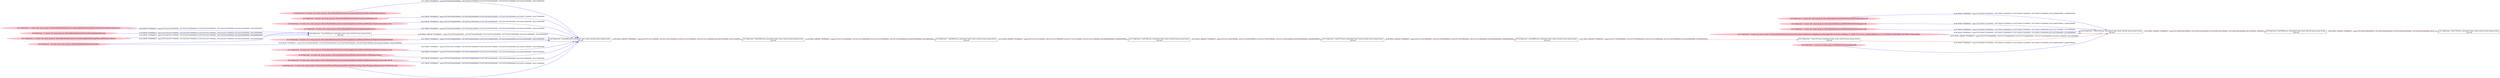 digraph  {
rankdir=LR
"0"[color=black,label="id:0 HopCount: 0 pid:5888 proc_starttime:0 cmd: owner uid:null owner group id:null,\n null null", shape=box,style=solid];
"1"[color=black,label="id:1 HopCount: 1 pid:1708 proc_starttime:0 cmd: owner uid:null owner group id:null,\n null null", shape=box,style=solid];
"0" -> "1" [id=29,__obj="PROC_CREATE"color=red,label="id:29 PROC_CREATE **NORMAL**  seqs:[1557238576422000000, 1557238576422000000] T:[1557238576422000000, 1557238576422000000] relT:[0, 0]",style=solid];
"27"[color=black,label="id:27 HopCount: -6 pid:396 proc_starttime:0 cmd: owner uid:null owner group id:null,\n null null", shape=box,style=solid];
"21"[color=black,label="id:21 HopCount: -5 pid:7472 proc_starttime:0 cmd: owner uid:null owner group id:null,\n null null", shape=box,style=solid];
"27" -> "21" [id=30,__obj="PROC_CREATE"color=red,label="id:30 PROC_CREATE **NORMAL**  seqs:[1557237721827000000, 1557237721827000000] T:[1557237721827000000, 1557237721827000000] relT:[854595000000, 854595000000]",style=solid];
"28"[color=pink,label="id:28 HopCount: -10 owner uid: owner group id: /Device/HarddiskVolume2/Users/admin/AppData/Local/Microsoft/Windows/Explorer ", shape=oval,style=filled];
"6"[color=black,label="id:6 HopCount: -9 pid:6960 proc_starttime:0 cmd: owner uid:null owner group id:null,\n null null", shape=box,style=solid];
"28" -> "6" [id=31,__obj="READ"color=blue,label="id:31 READ **NORMAL**  seqs:[1557236754261000000, 1557236754277000000] T:[1557236754261000000, 1557236754277000000] relT:[1822161000000, 1822145000000]",style=solid];
"2"[color=black,label="id:2 HopCount: -7 pid:8080 proc_starttime:0 cmd: owner uid:null owner group id:null,\n null null", shape=box,style=solid];
"2" -> "27" [id=32,__obj="PROC_CREATE"color=red,label="id:32 PROC_CREATE **NORMAL**  seqs:[1557237721517000000, 1557237721517000000] T:[1557237721517000000, 1557237721517000000] relT:[854905000000, 854905000000]",style=solid];
"3"[color=pink,label="id:3 HopCount: -10 owner uid: owner group id: /Device/HarddiskVolume2/Windows/System32/filemgmt.dll ", shape=oval,style=filled];
"3" -> "6" [id=33,__obj="READ"color=blue,label="id:33 READ **NORMAL**  seqs:[1557236754251000000, 1557236754252000000] T:[1557236754251000000, 1557236754252000000] relT:[1822171000000, 1822170000000]",style=solid];
"4"[color=black,label="id:4 HopCount: -8 pid:4092 proc_starttime:0 cmd: owner uid:null owner group id:null,\n null null", shape=box,style=solid];
"4" -> "2" [id=34,__obj="PROC_CREATE"color=red,label="id:34 PROC_CREATE **NORMAL**  seqs:[1557237721276000000, 1557237721276000000] T:[1557237721276000000, 1557237721276000000] relT:[855146000000, 855146000000]",style=solid];
"5"[color=pink,label="id:5 HopCount: -10 owner uid: owner group id: /Device/HarddiskVolume2/Users/admin/AppData/Local/Microsoft/Windows/Explorer/iconcache_16.db ", shape=oval,style=filled];
"5" -> "6" [id=35,__obj="READ"color=blue,label="id:35 READ **NORMAL**  seqs:[1557236754268000000, 1557236754279000000] T:[1557236754268000000, 1557236754279000000] relT:[1822154000000, 1822143000000]",style=solid];
"6" -> "4" [id=36,__obj="PROC_CREATE"color=red,label="id:36 PROC_CREATE **NORMAL**  seqs:[1557237721271000000, 1557237721271000000] T:[1557237721271000000, 1557237721271000000] relT:[855151000000, 855151000000]",style=solid];
"7"[color=pink,label="id:7 HopCount: -10 owner uid: owner group id: /Device/HarddiskVolume2/Users/admin/AppData/Local ", shape=oval,style=filled];
"7" -> "6" [id=37,__obj="READ"color=blue,label="id:37 READ **NORMAL**  seqs:[1557236754261000000, 1557236754261000000] T:[1557236754261000000, 1557236754261000000] relT:[1822161000000, 1822161000000]",style=solid];
"8"[color=black,label="id:8 HopCount: -10 pid:6056 proc_starttime:0 cmd: owner uid:null owner group id:null,\n null null", shape=box,style=solid];
"8" -> "6" [id=38,__obj="PROC_CREATE"color=red,label="id:38 PROC_CREATE **NORMAL**  seqs:[1557236754226000000, 1557236754226000000] T:[1557236754226000000, 1557236754226000000] relT:[1822196000000, 1822196000000]",style=solid];
"9"[color=pink,label="id:9 HopCount: -11 owner uid: owner group id: /Device/HarddiskVolume2/Users/admin/AppData/Roaming ", shape=oval,style=filled];
"9" -> "8" [id=39,__obj="READ"color=blue,label="id:39 READ **NORMAL**  seqs:[1557234335377000000, 1557234335377000000] T:[1557234335377000000, 1557234335377000000] relT:[4241045000000, 4241045000000]",style=solid];
"25"[color=pink,label="id:25 HopCount: -3 owner uid: owner group id: /Device/HarddiskVolume2/WINDOWS/SYSTEM32/kernelbase.dll ", shape=oval,style=filled];
"22"[color=black,label="id:22 HopCount: -2 pid:5180 proc_starttime:0 cmd: owner uid:null owner group id:null,\n null null", shape=box,style=solid];
"25" -> "22" [id=40,__obj="READ"color=blue,label="id:40 READ **NORMAL**  seqs:[1557238451742000000, 1557238451742000000] T:[1557238451742000000, 1557238451742000000] relT:[124680000000, 124680000000]",style=solid];
"10"[color=pink,label="id:10 HopCount: -10 owner uid: owner group id: /Device/HarddiskVolume2/Users/admin/AppData/Local/Microsoft/Windows/Explorer/IconCacheToDelete ", shape=oval,style=filled];
"10" -> "6" [id=41,__obj="READ"color=blue,label="id:41 READ **NORMAL**  seqs:[1557236754262000000, 1557236754262000000] T:[1557236754262000000, 1557236754262000000] relT:[1822160000000, 1822160000000]",style=solid];
"11"[color=pink,label="id:11 HopCount: -11 owner uid: owner group id: /Device/HarddiskVolume2/Users/admin/AppData/Roaming/Microsoft/Windows/Themes ", shape=oval,style=filled];
"11" -> "8" [id=42,__obj="READ"color=blue,label="id:42 READ **NORMAL**  seqs:[1557234335377000000, 1557234335378000000] T:[1557234335377000000, 1557234335378000000] relT:[4241045000000, 4241044000000]",style=solid];
"16"[color=pink,label="id:16 HopCount: -10 owner uid: owner group id: /Device/HarddiskVolume2/Users/admin ", shape=oval,style=filled];
"16" -> "8" [id=43,__obj="READ"color=blue,label="id:43 READ **NORMAL**  seqs:[1557234335377000000, 1557234335377000000] T:[1557234335377000000, 1557234335377000000] relT:[4241045000000, 4241045000000]",style=solid];
"12"[color=pink,label="id:12 HopCount: -3 owner uid: owner group id: /Device/HarddiskVolume2/WINDOWS/SYSTEM32/ploptin.dll ", shape=oval,style=filled];
"12" -> "22" [id=44,__obj="READ"color=blue,label="id:44 READ **NORMAL**  seqs:[1557238451741000000, 1557238451741000000] T:[1557238451741000000, 1557238451741000000] relT:[124681000000, 124681000000]",style=solid];
"13"[color=pink,label="id:13 HopCount: -10 owner uid: owner group id: /Device/HarddiskVolume2/Users/admin/AppData/Local/Microsoft/Windows/Explorer/iconcache_32.db ", shape=oval,style=filled];
"13" -> "6" [id=45,__obj="READ"color=blue,label="id:45 READ **NORMAL**  seqs:[1557236754271000000, 1557236754272000000] T:[1557236754271000000, 1557236754272000000] relT:[1822151000000, 1822150000000]",style=solid];
"14"[color=pink,label="id:14 HopCount: -11 owner uid: owner group id: /Device/HarddiskVolume2/Users/admin/AppData/Roaming/Microsoft/Windows/Themes/slideshow.ini ", shape=oval,style=filled];
"14" -> "8" [id=46,__obj="READ"color=blue,label="id:46 READ **NORMAL**  seqs:[1557234335378000000, 1557234335379000000] T:[1557234335379000000, 1557234335379000000] relT:[4241043000000, 4241043000000]",style=solid];
"15"[color=pink,label="id:15 HopCount: -3 owner uid: owner group id: /Device/HarddiskVolume2/WINDOWS/AppPatch/sysmain.sdb ", shape=oval,style=filled];
"15" -> "22" [id=47,__obj="READ"color=blue,label="id:47 READ **NORMAL**  seqs:[1557238451705000000, 1557238451706000000] T:[1557238451705000000, 1557238451706000000] relT:[124717000000, 124716000000]",style=solid];
"16" -> "6" [id=48,__obj="READ"color=blue,label="id:48 READ **NORMAL**  seqs:[1557236754261000000, 1557236754261000000] T:[1557236754261000000, 1557236754261000000] relT:[1822161000000, 1822161000000]",style=solid];
"17"[color=pink,label="id:17 HopCount: -3 owner uid: owner group id: /Device/HarddiskVolume2/ProgramData/Microsoft/Windows/AppRepository/Packages/Microsoft.MicrosoftEdge_41.16299.15.0_neutral__8wekyb3d8bbwe/S-1-5-21-231540947-922634896-4161786520-1004.pckgdep ", shape=oval,style=filled];
"17" -> "22" [id=49,__obj="READ"color=blue,label="id:49 READ **NORMAL**  seqs:[1557238451702000000, 1557238451702000000] T:[1557238451702000000, 1557238451702000000] relT:[124720000000, 124720000000]",style=solid];
"18"[color=pink,label="id:18 HopCount: -10 owner uid: owner group id: /Device/HarddiskVolume2/Windows/System32/en-US/filemgmt.dll.mui ", shape=oval,style=filled];
"18" -> "6" [id=50,__obj="READ"color=blue,label="id:50 READ **NORMAL**  seqs:[1557236754253000000, 1557236754260000000] T:[1557236754253000000, 1557236754260000000] relT:[1822169000000, 1822162000000]",style=solid];
"19"[color=black,label="id:19 HopCount: -4 pid:6060 proc_starttime:0 cmd: owner uid:null owner group id:null,\n null null", shape=box,style=solid];
"23"[color=black,label="id:23 HopCount: -3 pid:1516 proc_starttime:0 cmd: owner uid:null owner group id:null,\n null null", shape=box,style=solid];
"19" -> "23" [id=51,__obj="PROC_CREATE"color=red,label="id:51 PROC_CREATE **NORMAL**  seqs:[1557237722783000000, 1557237722783000000] T:[1557237722783000000, 1557237722783000000] relT:[853639000000, 853639000000]",style=solid];
"22" -> "0" [id=52,__obj="PROC_CREATE"color=red,label="id:52 PROC_CREATE **NORMAL**  seqs:[1557238576421000000, 1557238576421000000] T:[1557238576421000000, 1557238576421000000] relT:[1000000, 1000000]",style=solid];
"23" -> "22" [id=53,__obj="PROC_CREATE"color=red,label="id:53 PROC_CREATE **NORMAL**  seqs:[1557237723208000000, 1557237723208000000] T:[1557237723208000000, 1557237723208000000] relT:[853214000000, 853214000000]",style=solid];
"24"[color=pink,label="id:24 HopCount: -3 owner uid: owner group id: /Windows/System32/ploptin.dll ", shape=oval,style=filled];
"24" -> "22" [id=54,__obj="READ"color=blue,label="id:54 READ **NORMAL**  seqs:[1557238451741000000, 1557238451741000000] T:[1557238451741000000, 1557238451741000000] relT:[124681000000, 124681000000]",style=solid];
"20"[color=pink,label="id:20 HopCount: -10 owner uid: owner group id: /Device/HarddiskVolume2/Users/admin/AppData/Local/Microsoft/Windows/Explorer/iconcache_idx.db ", shape=oval,style=filled];
"20" -> "6" [id=55,__obj="READ"color=blue,label="id:55 READ **NORMAL**  seqs:[1557236754262000000, 1557236754268000000] T:[1557236754262000000, 1557236754268000000] relT:[1822160000000, 1822154000000]",style=solid];
"21" -> "19" [id=56,__obj="PROC_CREATE"color=red,label="id:56 PROC_CREATE **NORMAL**  seqs:[1557237722759000000, 1557237722759000000] T:[1557237722759000000, 1557237722759000000] relT:[853663000000, 853663000000]",style=solid];
"26"[color=pink,label="id:26 HopCount: -10 owner uid: owner group id: /Device/HarddiskVolume2/ProgramData/Microsoft/Windows/Start Menu/Programs/Administrative Tools/services.lnk ", shape=oval,style=filled];
"26" -> "6" [id=57,__obj="READ"color=blue,label="id:57 READ **NORMAL**  seqs:[1557236754250000000, 1557236754250000000] T:[1557236754250000000, 1557236754250000000] relT:[1822172000000, 1822172000000]",style=solid];
}